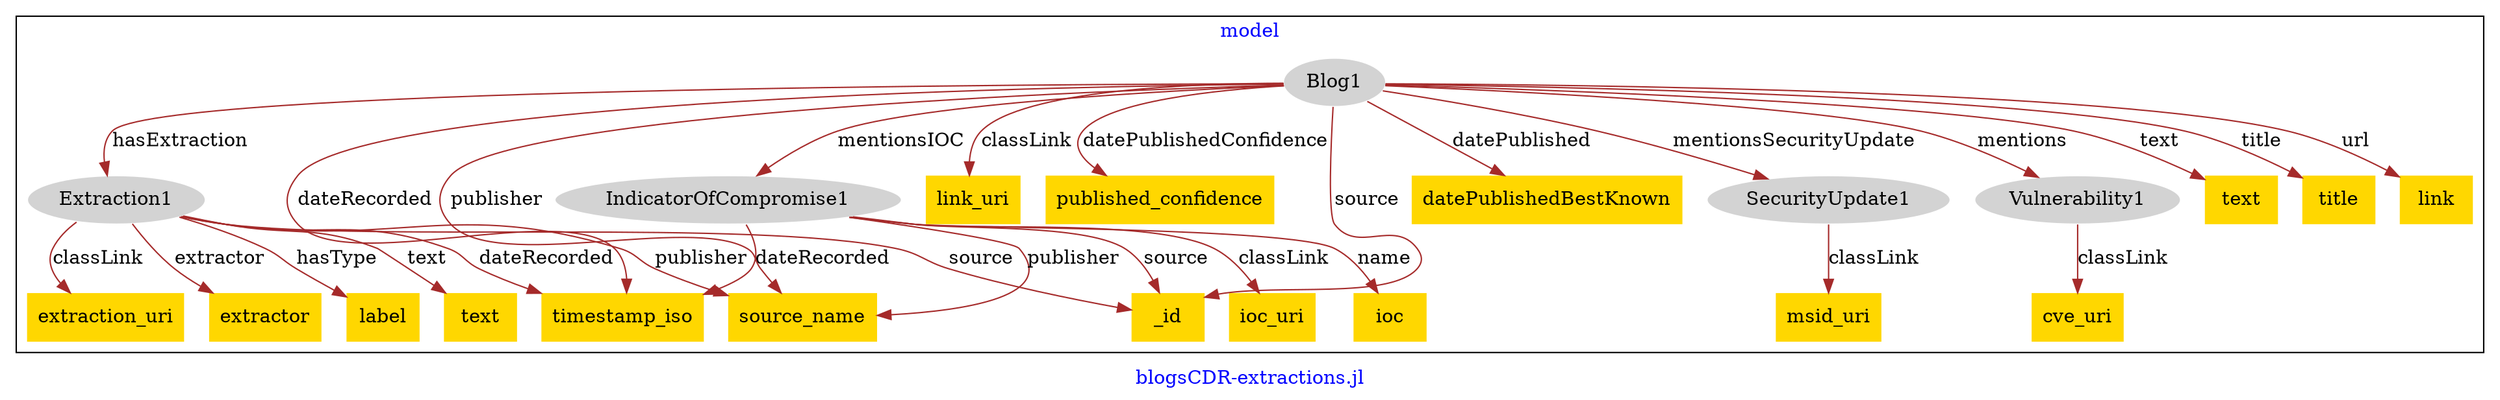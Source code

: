 digraph n0 {
fontcolor="blue"
remincross="true"
label="blogsCDR-extractions.jl"
subgraph cluster {
label="model"
n2[style="filled",color="white",fillcolor="lightgray",label="Extraction1"];
n3[shape="plaintext",style="filled",fillcolor="gold",label="extraction_uri"];
n4[shape="plaintext",style="filled",fillcolor="gold",label="extractor"];
n5[shape="plaintext",style="filled",fillcolor="gold",label="label"];
n6[shape="plaintext",style="filled",fillcolor="gold",label="text"];
n7[style="filled",color="white",fillcolor="lightgray",label="IndicatorOfCompromise1"];
n8[shape="plaintext",style="filled",fillcolor="gold",label="ioc_uri"];
n9[shape="plaintext",style="filled",fillcolor="gold",label="ioc"];
n10[style="filled",color="white",fillcolor="lightgray",label="SecurityUpdate1"];
n11[shape="plaintext",style="filled",fillcolor="gold",label="msid_uri"];
n12[style="filled",color="white",fillcolor="lightgray",label="Vulnerability1"];
n13[shape="plaintext",style="filled",fillcolor="gold",label="cve_uri"];
n14[style="filled",color="white",fillcolor="lightgray",label="Blog1"];
n15[shape="plaintext",style="filled",fillcolor="gold",label="link_uri"];
n16[shape="plaintext",style="filled",fillcolor="gold",label="published_confidence"];
n17[shape="plaintext",style="filled",fillcolor="gold",label="timestamp_iso"];
n18[shape="plaintext",style="filled",fillcolor="gold",label="datePublishedBestKnown"];
n19[shape="plaintext",style="filled",fillcolor="gold",label="source_name"];
n20[shape="plaintext",style="filled",fillcolor="gold",label="_id"];
n21[shape="plaintext",style="filled",fillcolor="gold",label="text"];
n22[shape="plaintext",style="filled",fillcolor="gold",label="title"];
n23[shape="plaintext",style="filled",fillcolor="gold",label="link"];
}
n2 -> n3[color="brown",fontcolor="black",label="classLink"]
n2 -> n4[color="brown",fontcolor="black",label="extractor"]
n2 -> n5[color="brown",fontcolor="black",label="hasType"]
n2 -> n6[color="brown",fontcolor="black",label="text"]
n7 -> n8[color="brown",fontcolor="black",label="classLink"]
n7 -> n9[color="brown",fontcolor="black",label="name"]
n10 -> n11[color="brown",fontcolor="black",label="classLink"]
n12 -> n13[color="brown",fontcolor="black",label="classLink"]
n14 -> n15[color="brown",fontcolor="black",label="classLink"]
n14 -> n16[color="brown",fontcolor="black",label="datePublishedConfidence"]
n14 -> n17[color="brown",fontcolor="black",label="dateRecorded"]
n14 -> n2[color="brown",fontcolor="black",label="hasExtraction"]
n14 -> n7[color="brown",fontcolor="black",label="mentionsIOC"]
n14 -> n10[color="brown",fontcolor="black",label="mentionsSecurityUpdate"]
n14 -> n18[color="brown",fontcolor="black",label="datePublished"]
n14 -> n12[color="brown",fontcolor="black",label="mentions"]
n14 -> n19[color="brown",fontcolor="black",label="publisher"]
n14 -> n20[color="brown",fontcolor="black",label="source"]
n14 -> n21[color="brown",fontcolor="black",label="text"]
n14 -> n22[color="brown",fontcolor="black",label="title"]
n14 -> n23[color="brown",fontcolor="black",label="url"]
n2 -> n20[color="brown",fontcolor="black",label="source"]
n7 -> n17[color="brown",fontcolor="black",label="dateRecorded"]
n2 -> n19[color="brown",fontcolor="black",label="publisher"]
n7 -> n20[color="brown",fontcolor="black",label="source"]
n7 -> n19[color="brown",fontcolor="black",label="publisher"]
n2 -> n17[color="brown",fontcolor="black",label="dateRecorded"]
}
